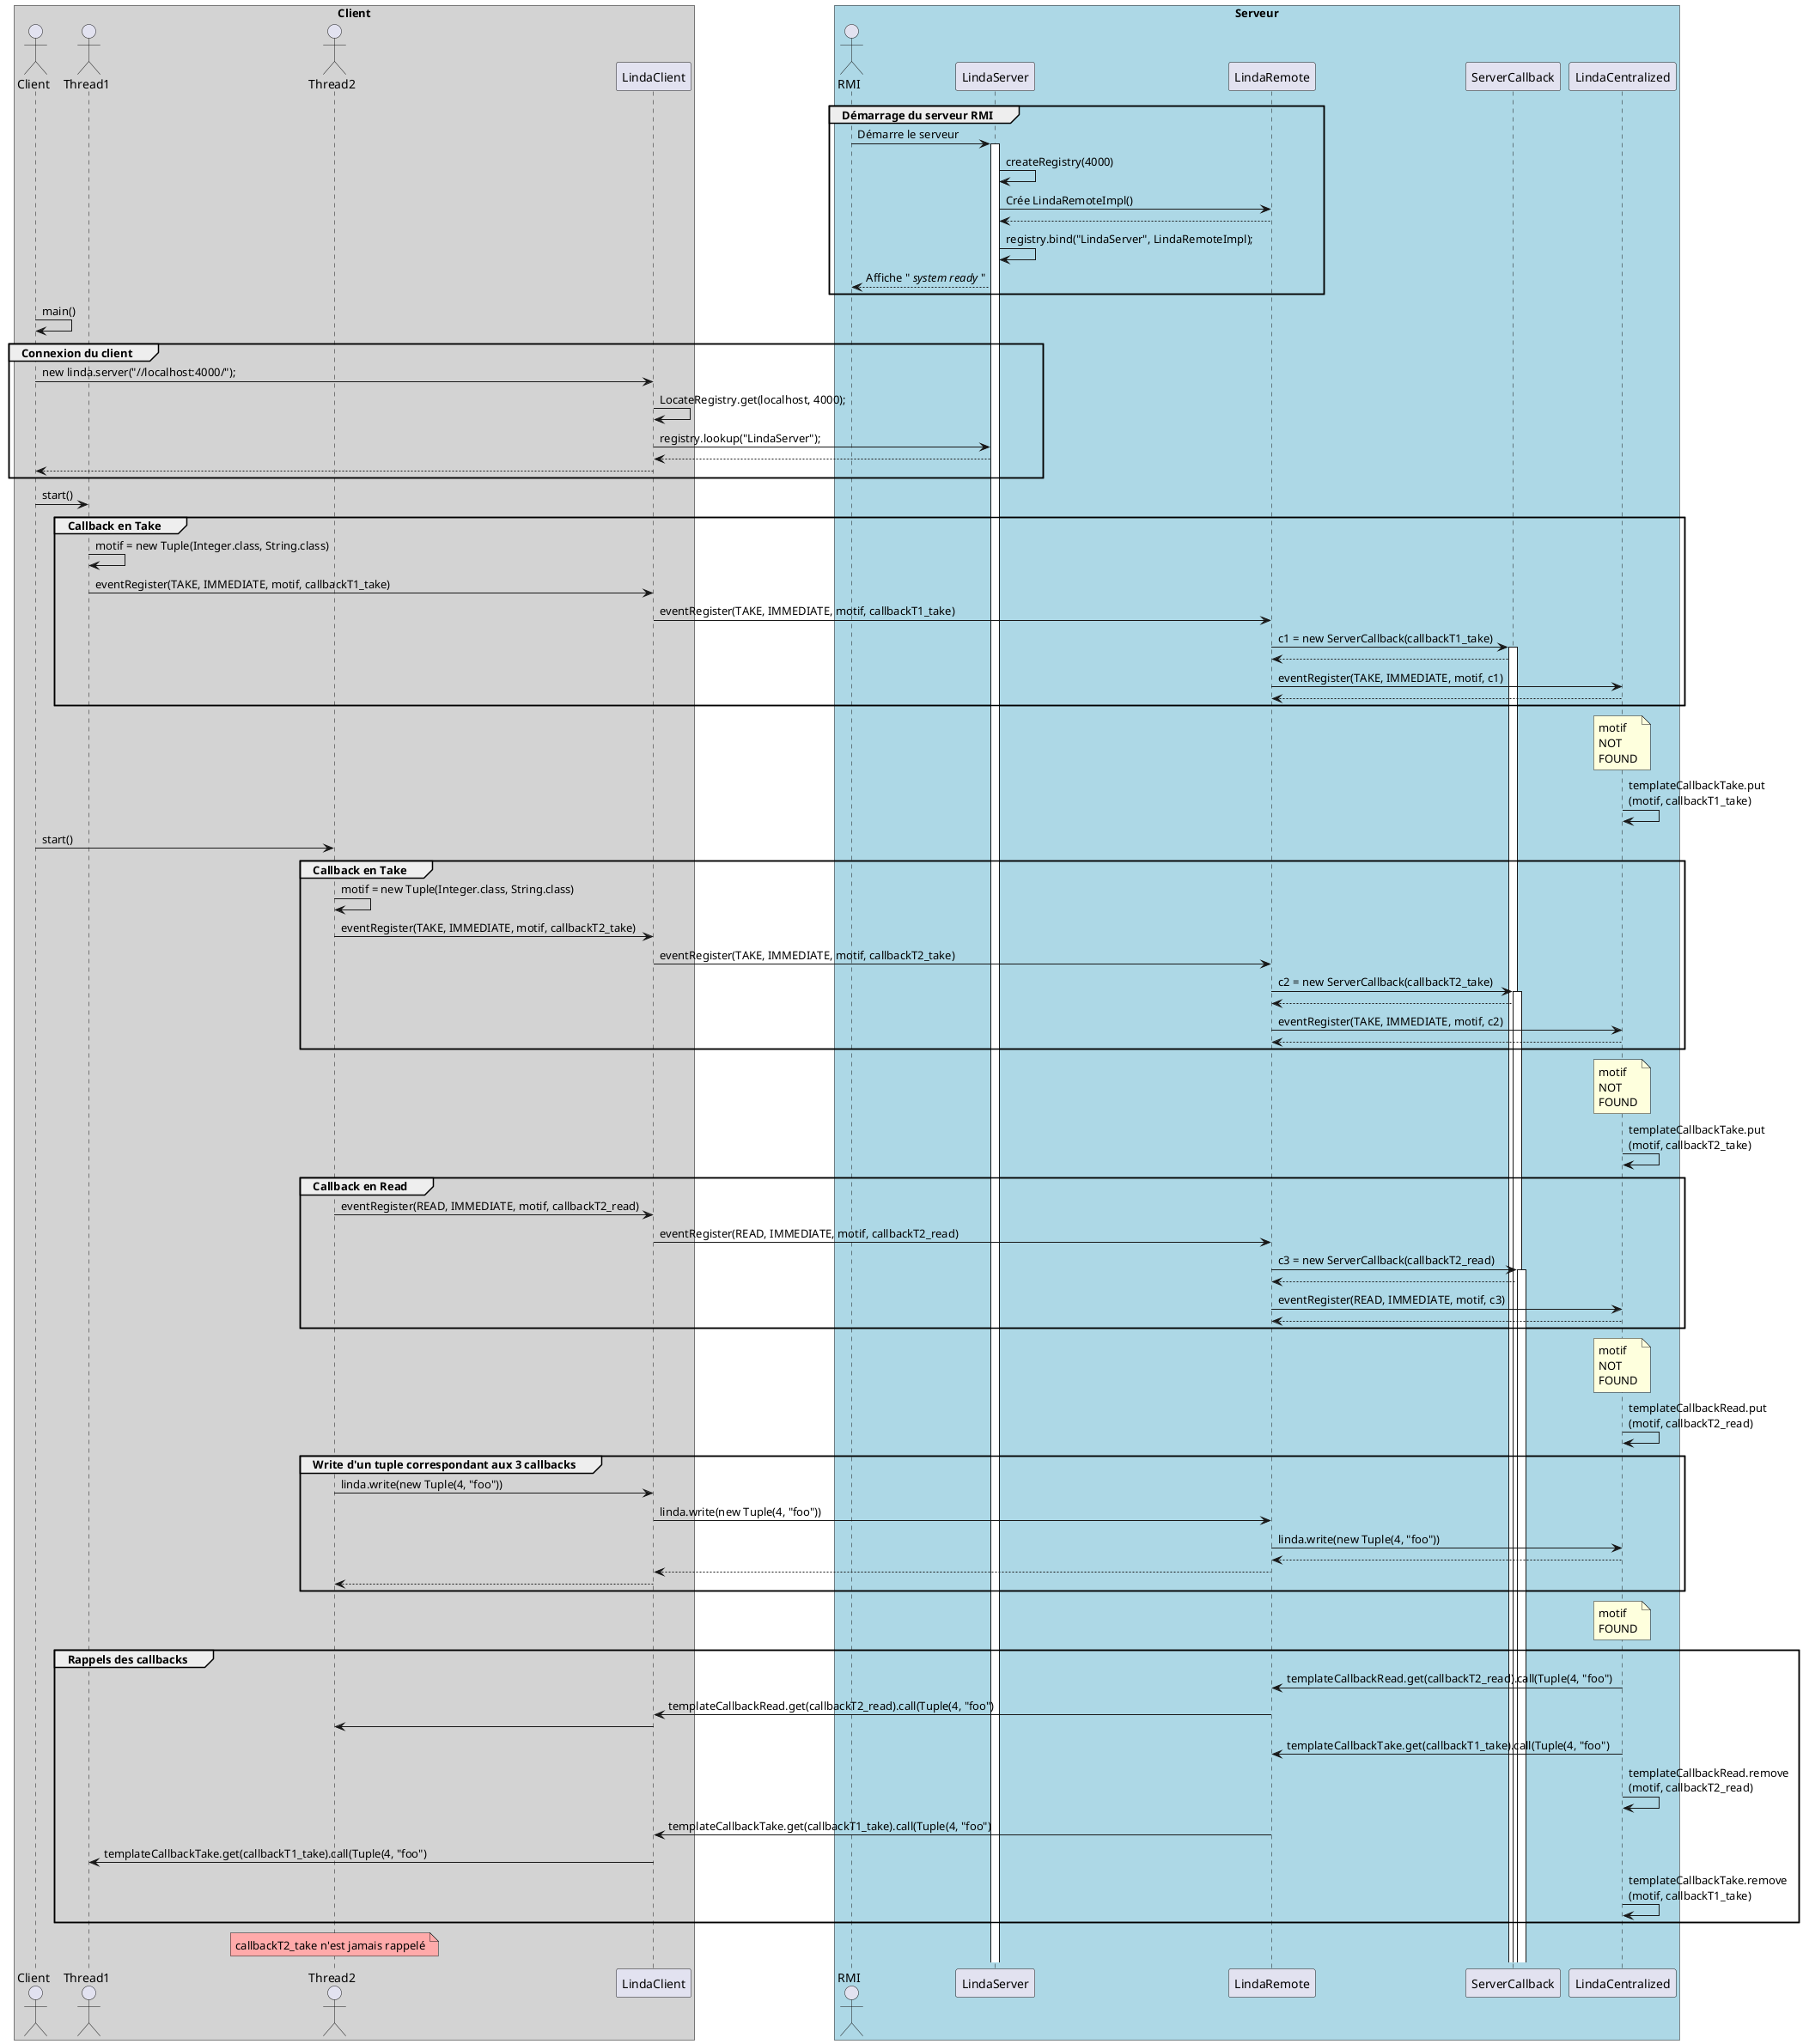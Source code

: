 @startuml

box "Client" #LightGrey
actor "Client" as User
actor Thread1
actor Thread2
participant LindaClient
end box
box "Serveur" #LightBlue
actor RMI
participant LindaServer
participant LindaRemote
participant ServerCallback
participant "LindaCentralized" as Linda
end box

group Démarrage du serveur RMI

RMI -> LindaServer: Démarre le serveur

activate LindaServer

LindaServer -> LindaServer: createRegistry(4000)

LindaServer -> LindaRemote: Crée LindaRemoteImpl()

LindaRemote --> LindaServer:

LindaServer -> LindaServer: registry.bind("LindaServer", LindaRemoteImpl);

LindaServer --> RMI: Affiche "// system ready //"

end

User -> User: main()

group Connexion du client

User -> LindaClient : new linda.server("//localhost:4000/");
LindaClient -> LindaClient : LocateRegistry.get(localhost, 4000);
LindaClient -> LindaServer : registry.lookup("LindaServer");
LindaServer --> LindaClient
LindaClient --> User

end

User -> Thread1: start()

group Callback en Take

Thread1 -> Thread1 : motif = new Tuple(Integer.class, String.class)

Thread1 -> LindaClient: eventRegister(TAKE, IMMEDIATE, motif, callbackT1_take)

LindaClient -> LindaRemote : eventRegister(TAKE, IMMEDIATE, motif, callbackT1_take)

LindaRemote -> ServerCallback : c1 = new ServerCallback(callbackT1_take)

activate ServerCallback

ServerCallback --> LindaRemote

LindaRemote -> Linda:  eventRegister(TAKE, IMMEDIATE, motif, c1)

Linda --> LindaRemote

end

note over Linda : motif \nNOT \nFOUND

Linda -> Linda : templateCallbackTake.put\n(motif, callbackT1_take)

User -> Thread2: start()

group Callback en Take

Thread2 -> Thread2 : motif = new Tuple(Integer.class, String.class)

Thread2 -> LindaClient: eventRegister(TAKE, IMMEDIATE, motif, callbackT2_take)

LindaClient -> LindaRemote : eventRegister(TAKE, IMMEDIATE, motif, callbackT2_take)

LindaRemote -> ServerCallback : c2 = new ServerCallback(callbackT2_take)

activate ServerCallback

ServerCallback --> LindaRemote

LindaRemote -> Linda : eventRegister(TAKE, IMMEDIATE, motif, c2)

Linda --> LindaRemote

end

note over Linda : motif \nNOT \nFOUND

Linda -> Linda : templateCallbackTake.put\n(motif, callbackT2_take)

group Callback en Read

Thread2 -> LindaClient: eventRegister(READ, IMMEDIATE, motif, callbackT2_read)

LindaClient -> LindaRemote: eventRegister(READ, IMMEDIATE, motif, callbackT2_read)

LindaRemote -> ServerCallback : c3 = new ServerCallback(callbackT2_read)

activate ServerCallback

ServerCallback --> LindaRemote

LindaRemote -> Linda: eventRegister(READ, IMMEDIATE, motif, c3)

Linda --> LindaRemote

end

note over Linda : motif \nNOT \nFOUND

Linda -> Linda : templateCallbackRead.put\n(motif, callbackT2_read)

group Write d'un tuple correspondant aux 3 callbacks

Thread2 -> LindaClient: linda.write(new Tuple(4, "foo"))

LindaClient -> LindaRemote: linda.write(new Tuple(4, "foo"))

LindaRemote -> Linda : linda.write(new Tuple(4, "foo")) 

Linda --> LindaRemote

LindaRemote --> LindaClient

LindaClient --> Thread2

end

note over Linda : motif \nFOUND

group Rappels des callbacks

Linda -> LindaRemote : templateCallbackRead.get(callbackT2_read).call(Tuple(4, "foo") 

LindaRemote -> LindaClient : templateCallbackRead.get(callbackT2_read).call(Tuple(4, "foo") 

LindaClient -> Thread2

Linda -> LindaRemote : templateCallbackTake.get(callbackT1_take).call(Tuple(4, "foo")

Linda -> Linda : templateCallbackRead.remove\n(motif, callbackT2_read)

LindaRemote -> LindaClient : templateCallbackTake.get(callbackT1_take).call(Tuple(4, "foo")

LindaClient -> Thread1 : templateCallbackTake.get(callbackT1_take).call(Tuple(4, "foo")

Linda -> Linda : templateCallbackTake.remove\n(motif, callbackT1_take)

end

note over Thread2 #FFAAAA: callbackT2_take n'est jamais rappelé

@enduml
